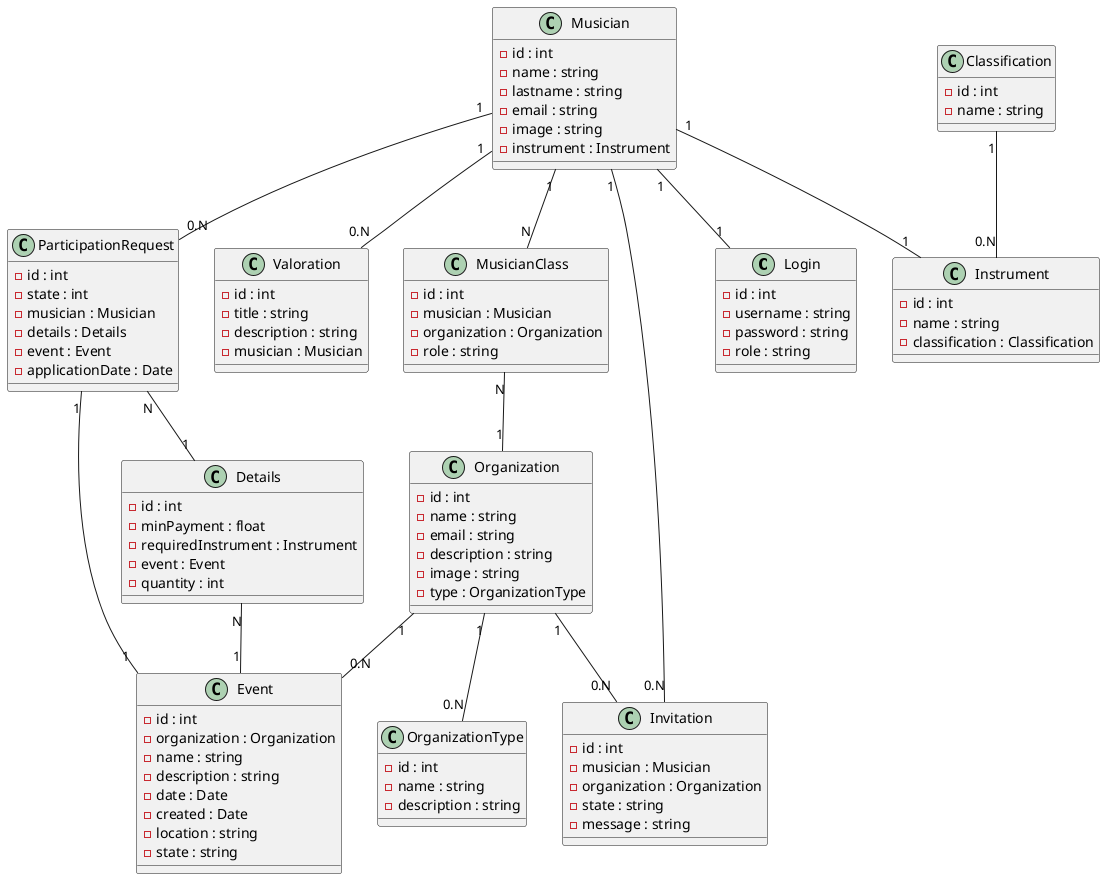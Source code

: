 @startuml

class Login {
    - id : int
    - username : string
    - password : string
    - role : string
}

class Musician {
    - id : int
    - name : string
    - lastname : string
    - email : string
    - image : string
    - instrument : Instrument
}

class MusicianClass {
    - id : int
    - musician : Musician
    - organization : Organization
    - role : string
}

class Organization {
    - id : int
    - name : string
    - email : string
    - description : string
    - image : string
    - type : OrganizationType
}

class OrganizationType {
    - id : int
    - name : string
    - description : string
}

class Valoration {
    - id : int
    - title : string
    - description : string
    - musician : Musician
}

class Event {
    - id : int
    - organization : Organization
    - name : string
    - description : string
    - date : Date
    - created : Date
    - location : string
    - state : string
}

class Details {
    - id : int
    - minPayment : float
    - requiredInstrument : Instrument
    - event : Event
    - quantity : int
}

class Classification {
    - id : int
    - name : string
}

class Instrument {
    - id : int
    - name : string
    - classification : Classification
}

class ParticipationRequest {
    - id : int
    - state : int
    - musician : Musician
    - details : Details
    - event : Event
    - applicationDate : Date
}

class Invitation {
    - id : int
    - musician : Musician
    - organization : Organization
    - state : string
    - message : string
}

Musician "1" -- "1" Login

Musician "1" -- "0.N" Valoration
Musician "1" -- "1" Instrument
Musician "1" -- "N" MusicianClass
Musician "1" -- "0.N" ParticipationRequest

ParticipationRequest "1" -- "1" Event
ParticipationRequest "N" -- "1" Details

MusicianClass "N" -- "1" Organization

Organization "1" -- "0.N" OrganizationType
Organization "1" -- "0.N" Event
Organization "1" -- "0.N" Invitation

Invitation "0.N" -- "1" Musician

Classification "1" -- "0.N" Instrument

Details "N" -- "1" Event

@enduml